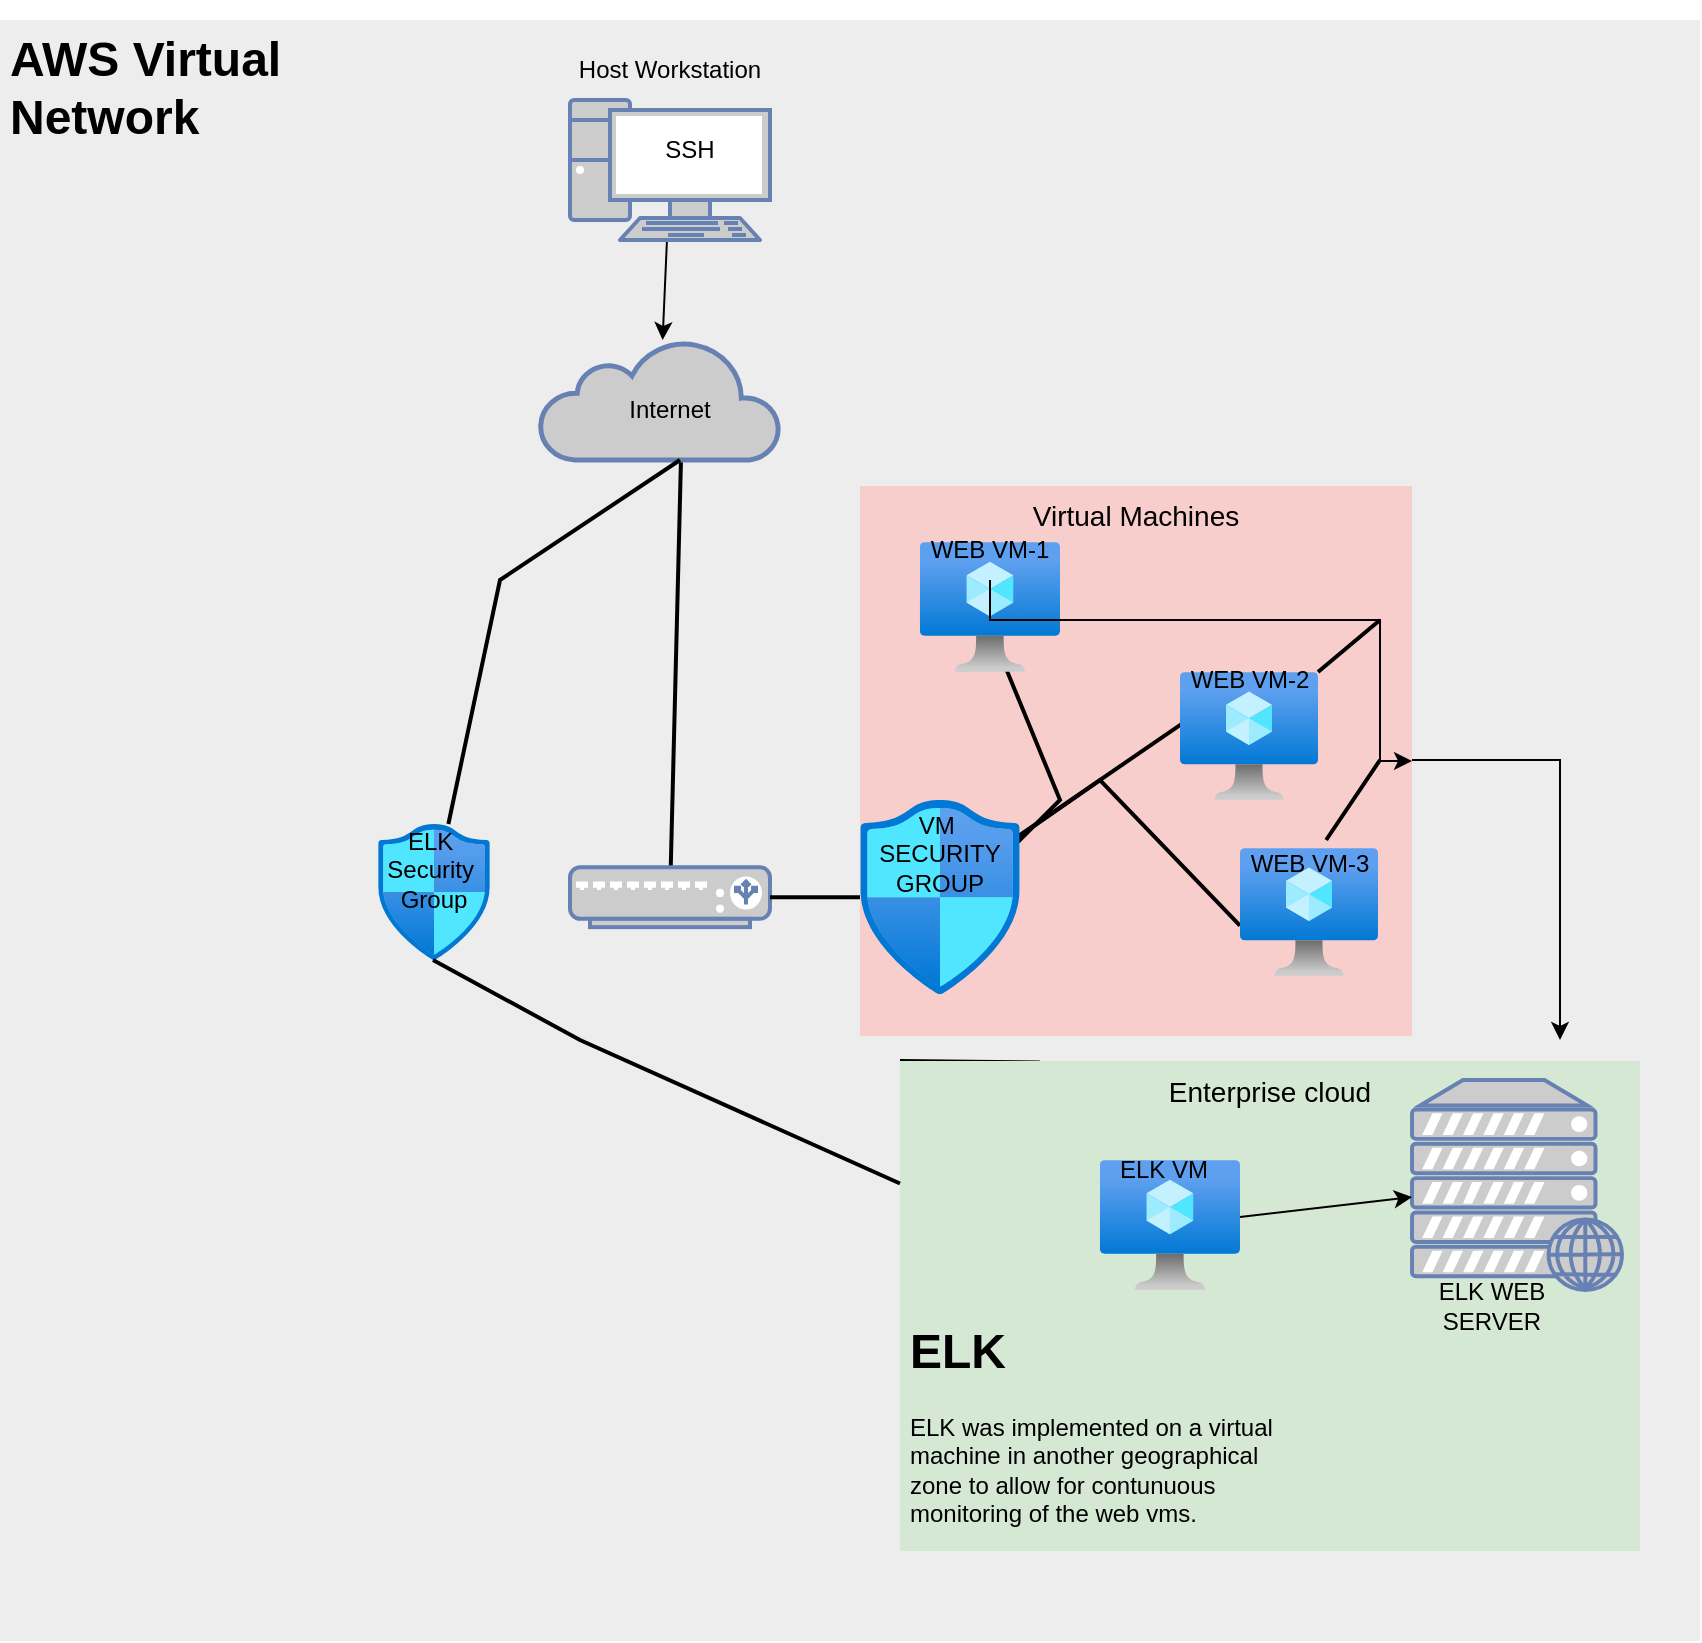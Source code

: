 <mxfile version="15.4.0" type="device"><diagram name="Page-1" id="e3a06f82-3646-2815-327d-82caf3d4e204"><mxGraphModel dx="1662" dy="856" grid="1" gridSize="10" guides="1" tooltips="1" connect="1" arrows="1" fold="1" page="1" pageScale="1.5" pageWidth="1169" pageHeight="826" background="none" math="0" shadow="0"><root><mxCell id="0" style=";html=1;"/><mxCell id="1" style=";html=1;" parent="0"/><mxCell id="6a7d8f32e03d9370-59" value="" style="whiteSpace=wrap;html=1;fillColor=#EDEDED;fontSize=14;strokeColor=none;verticalAlign=top;" parent="1" vertex="1"><mxGeometry x="660" y="150" width="850" height="810.5" as="geometry"/></mxCell><mxCell id="6a7d8f32e03d9370-56" style="edgeStyle=none;rounded=0;html=1;startSize=10;endSize=10;jettySize=auto;orthogonalLoop=1;fontSize=14;endArrow=none;endFill=0;strokeWidth=2;entryX=0.189;entryY=0.003;entryDx=0;entryDy=0;entryPerimeter=0;exitX=0;exitY=0;exitDx=0;exitDy=0;" parent="1" source="6a7d8f32e03d9370-60" target="6a7d8f32e03d9370-60" edge="1"><mxGeometry relative="1" as="geometry"><mxPoint x="1029" y="609.997" as="sourcePoint"/><mxPoint x="1410" y="818.193" as="targetPoint"/></mxGeometry></mxCell><mxCell id="Rdwo-z_1-u7g0kYlHiQl-34" style="edgeStyle=elbowEdgeStyle;rounded=0;orthogonalLoop=1;jettySize=auto;elbow=vertical;html=1;" parent="1" source="6a7d8f32e03d9370-61" edge="1"><mxGeometry relative="1" as="geometry"><mxPoint x="1440" y="660" as="targetPoint"/><Array as="points"><mxPoint x="1430" y="520"/></Array></mxGeometry></mxCell><mxCell id="6a7d8f32e03d9370-61" value="Virtual Machines" style="whiteSpace=wrap;html=1;fillColor=#f8cecc;fontSize=14;strokeColor=none;verticalAlign=top;" parent="1" vertex="1"><mxGeometry x="1090" y="383" width="276" height="275" as="geometry"/></mxCell><mxCell id="6a7d8f32e03d9370-60" value="Enterprise cloud" style="whiteSpace=wrap;html=1;fillColor=#d5e8d4;fontSize=14;strokeColor=none;verticalAlign=top;" parent="1" vertex="1"><mxGeometry x="1110" y="670.5" width="369.96" height="245" as="geometry"/></mxCell><mxCell id="6a7d8f32e03d9370-51" style="edgeStyle=none;rounded=0;html=1;startSize=10;endSize=10;jettySize=auto;orthogonalLoop=1;fontSize=14;endArrow=none;endFill=0;strokeWidth=2;" parent="1" edge="1" source="Rdwo-z_1-u7g0kYlHiQl-13"><mxGeometry relative="1" as="geometry"><mxPoint x="980" y="630" as="sourcePoint"/><mxPoint x="1000.5" y="369.5" as="targetPoint"/></mxGeometry></mxCell><mxCell id="6a7d8f32e03d9370-53" style="edgeStyle=none;rounded=0;html=1;startSize=10;endSize=10;jettySize=auto;orthogonalLoop=1;fontSize=14;endArrow=none;endFill=0;strokeWidth=2;startArrow=none;exitX=0.988;exitY=0.216;exitDx=0;exitDy=0;exitPerimeter=0;" parent="1" source="Rdwo-z_1-u7g0kYlHiQl-5" edge="1"><mxGeometry relative="1" as="geometry"><mxPoint x="1145.999" y="559" as="sourcePoint"/><mxPoint x="1157.158" y="460" as="targetPoint"/><Array as="points"><mxPoint x="1190" y="540"/></Array></mxGeometry></mxCell><mxCell id="6a7d8f32e03d9370-54" style="edgeStyle=none;rounded=0;html=1;startSize=10;endSize=10;jettySize=auto;orthogonalLoop=1;fontSize=14;endArrow=none;endFill=0;strokeWidth=2;" parent="1" edge="1"><mxGeometry relative="1" as="geometry"><mxPoint x="1146.0" y="574" as="sourcePoint"/><mxPoint x="1253.81" y="499.9" as="targetPoint"/></mxGeometry></mxCell><mxCell id="6a7d8f32e03d9370-55" style="edgeStyle=none;rounded=0;html=1;startSize=10;endSize=10;jettySize=auto;orthogonalLoop=1;fontSize=14;endArrow=none;endFill=0;strokeWidth=2;" parent="1" edge="1"><mxGeometry relative="1" as="geometry"><mxPoint x="1110" y="599.649" as="sourcePoint"/><mxPoint x="1280" y="602.86" as="targetPoint"/><Array as="points"><mxPoint x="1210" y="530"/></Array></mxGeometry></mxCell><mxCell id="Rdwo-z_1-u7g0kYlHiQl-1" value="" style="aspect=fixed;html=1;points=[];align=center;image;fontSize=12;image=img/lib/azure2/networking/Network_Security_Groups.svg;" parent="1" vertex="1"><mxGeometry x="849" y="552" width="56.0" height="68" as="geometry"/></mxCell><mxCell id="Rdwo-z_1-u7g0kYlHiQl-2" value="" style="aspect=fixed;html=1;points=[];align=center;image;fontSize=12;image=img/lib/azure2/compute/Virtual_Machine.svg;" parent="1" vertex="1"><mxGeometry x="1119.92" y="411" width="70.08" height="65" as="geometry"/></mxCell><mxCell id="Rdwo-z_1-u7g0kYlHiQl-3" value="" style="aspect=fixed;html=1;points=[];align=center;image;fontSize=12;image=img/lib/azure2/compute/Virtual_Machine.svg;" parent="1" vertex="1"><mxGeometry x="1280" y="564" width="69" height="64" as="geometry"/></mxCell><mxCell id="Rdwo-z_1-u7g0kYlHiQl-4" value="" style="aspect=fixed;html=1;points=[];align=center;image;fontSize=12;image=img/lib/azure2/compute/Virtual_Machine.svg;" parent="1" vertex="1"><mxGeometry x="1250" y="476" width="69" height="64" as="geometry"/></mxCell><mxCell id="Rdwo-z_1-u7g0kYlHiQl-5" value="" style="aspect=fixed;html=1;points=[];align=center;image;fontSize=12;image=img/lib/azure2/networking/Network_Security_Groups.svg;" parent="1" vertex="1"><mxGeometry x="1090" y="540" width="80" height="97.13" as="geometry"/></mxCell><mxCell id="Rdwo-z_1-u7g0kYlHiQl-9" value="" style="fontColor=#0066CC;verticalAlign=top;verticalLabelPosition=bottom;labelPosition=center;align=center;html=1;outlineConnect=0;fillColor=#CCCCCC;strokeColor=#6881B3;gradientColor=none;gradientDirection=north;strokeWidth=2;shape=mxgraph.networks.web_server;" parent="1" vertex="1"><mxGeometry x="1366" y="680" width="105" height="105" as="geometry"/></mxCell><mxCell id="Rdwo-z_1-u7g0kYlHiQl-13" value="" style="fontColor=#0066CC;verticalAlign=top;verticalLabelPosition=bottom;labelPosition=center;align=center;html=1;outlineConnect=0;fillColor=#CCCCCC;strokeColor=#6881B3;gradientColor=none;gradientDirection=north;strokeWidth=2;shape=mxgraph.networks.load_balancer;" parent="1" vertex="1"><mxGeometry x="945" y="573.57" width="100" height="30" as="geometry"/></mxCell><mxCell id="Rdwo-z_1-u7g0kYlHiQl-14" value="VM&amp;nbsp;&lt;br&gt;SECURITY&lt;br&gt;GROUP" style="text;html=1;strokeColor=none;fillColor=none;align=center;verticalAlign=middle;whiteSpace=wrap;rounded=0;" parent="1" vertex="1"><mxGeometry x="1100" y="552" width="60" height="30" as="geometry"/></mxCell><mxCell id="Rdwo-z_1-u7g0kYlHiQl-36" style="edgeStyle=orthogonalEdgeStyle;rounded=0;orthogonalLoop=1;jettySize=auto;html=1;entryX=1;entryY=0.5;entryDx=0;entryDy=0;" parent="1" source="Rdwo-z_1-u7g0kYlHiQl-17" target="6a7d8f32e03d9370-61" edge="1"><mxGeometry relative="1" as="geometry"><mxPoint x="1350" y="520" as="targetPoint"/><Array as="points"><mxPoint x="1155" y="450"/><mxPoint x="1350" y="450"/><mxPoint x="1350" y="521"/></Array></mxGeometry></mxCell><mxCell id="Rdwo-z_1-u7g0kYlHiQl-17" value="WEB VM-1" style="text;html=1;strokeColor=none;fillColor=none;align=center;verticalAlign=middle;whiteSpace=wrap;rounded=0;" parent="1" vertex="1"><mxGeometry x="1120" y="400" width="70" height="30" as="geometry"/></mxCell><mxCell id="Rdwo-z_1-u7g0kYlHiQl-19" value="WEB VM-2" style="text;html=1;strokeColor=none;fillColor=none;align=center;verticalAlign=middle;whiteSpace=wrap;rounded=0;" parent="1" vertex="1"><mxGeometry x="1250" y="465" width="70" height="30" as="geometry"/></mxCell><mxCell id="Rdwo-z_1-u7g0kYlHiQl-20" value="WEB VM-3" style="text;html=1;strokeColor=none;fillColor=none;align=center;verticalAlign=middle;whiteSpace=wrap;rounded=0;" parent="1" vertex="1"><mxGeometry x="1280" y="560" width="70" height="24" as="geometry"/></mxCell><mxCell id="Rdwo-z_1-u7g0kYlHiQl-23" style="edgeStyle=none;rounded=0;orthogonalLoop=1;jettySize=auto;html=1;" parent="1" source="Rdwo-z_1-u7g0kYlHiQl-21" target="Rdwo-z_1-u7g0kYlHiQl-22" edge="1"><mxGeometry relative="1" as="geometry"><Array as="points"/></mxGeometry></mxCell><mxCell id="Rdwo-z_1-u7g0kYlHiQl-21" value="" style="fontColor=#0066CC;verticalAlign=top;verticalLabelPosition=bottom;labelPosition=center;align=center;html=1;outlineConnect=0;fillColor=#CCCCCC;strokeColor=#6881B3;gradientColor=none;gradientDirection=north;strokeWidth=2;shape=mxgraph.networks.pc;" parent="1" vertex="1"><mxGeometry x="945" y="190" width="100" height="70" as="geometry"/></mxCell><mxCell id="Rdwo-z_1-u7g0kYlHiQl-22" value="" style="html=1;outlineConnect=0;fillColor=#CCCCCC;strokeColor=#6881B3;gradientColor=none;gradientDirection=north;strokeWidth=2;shape=mxgraph.networks.cloud;fontColor=#ffffff;" parent="1" vertex="1"><mxGeometry x="930" y="310" width="120" height="60" as="geometry"/></mxCell><mxCell id="Rdwo-z_1-u7g0kYlHiQl-24" value="Internet" style="text;html=1;strokeColor=none;fillColor=none;align=center;verticalAlign=middle;whiteSpace=wrap;rounded=0;" parent="1" vertex="1"><mxGeometry x="960" y="330" width="70" height="30" as="geometry"/></mxCell><mxCell id="Rdwo-z_1-u7g0kYlHiQl-25" value="Host Workstation" style="text;html=1;strokeColor=none;fillColor=none;align=center;verticalAlign=middle;whiteSpace=wrap;rounded=0;" parent="1" vertex="1"><mxGeometry x="920" y="160" width="150" height="30" as="geometry"/></mxCell><mxCell id="Rdwo-z_1-u7g0kYlHiQl-26" value="SSH" style="text;html=1;strokeColor=none;fillColor=none;align=center;verticalAlign=middle;whiteSpace=wrap;rounded=0;" parent="1" vertex="1"><mxGeometry x="980" y="200" width="50" height="30" as="geometry"/></mxCell><mxCell id="Rdwo-z_1-u7g0kYlHiQl-43" style="edgeStyle=none;rounded=0;orthogonalLoop=1;jettySize=auto;html=1;" parent="1" source="Rdwo-z_1-u7g0kYlHiQl-37" target="Rdwo-z_1-u7g0kYlHiQl-9" edge="1"><mxGeometry relative="1" as="geometry"/></mxCell><mxCell id="Rdwo-z_1-u7g0kYlHiQl-37" value="" style="aspect=fixed;html=1;points=[];align=center;image;fontSize=12;image=img/lib/azure2/compute/Virtual_Machine.svg;" parent="1" vertex="1"><mxGeometry x="1209.92" y="720" width="70.08" height="65" as="geometry"/></mxCell><mxCell id="Rdwo-z_1-u7g0kYlHiQl-40" value="ELK VM" style="text;html=1;strokeColor=none;fillColor=none;align=center;verticalAlign=middle;whiteSpace=wrap;rounded=0;" parent="1" vertex="1"><mxGeometry x="1207.44" y="710" width="70" height="30" as="geometry"/></mxCell><mxCell id="Rdwo-z_1-u7g0kYlHiQl-41" value="ELK WEB&lt;br&gt;SERVER" style="text;html=1;strokeColor=none;fillColor=none;align=center;verticalAlign=middle;whiteSpace=wrap;rounded=0;" parent="1" vertex="1"><mxGeometry x="1371" y="778" width="70" height="30" as="geometry"/></mxCell><mxCell id="Rdwo-z_1-u7g0kYlHiQl-42" style="edgeStyle=none;rounded=0;html=1;startSize=10;endSize=10;jettySize=auto;orthogonalLoop=1;fontSize=14;endArrow=none;endFill=0;strokeWidth=2;" parent="1" source="Rdwo-z_1-u7g0kYlHiQl-13" target="Rdwo-z_1-u7g0kYlHiQl-5" edge="1"><mxGeometry relative="1" as="geometry"><mxPoint x="1040" y="586.35" as="sourcePoint"/><mxPoint x="1174.16" y="637.133" as="targetPoint"/></mxGeometry></mxCell><mxCell id="Rdwo-z_1-u7g0kYlHiQl-47" style="edgeStyle=none;rounded=0;html=1;startSize=10;endSize=10;jettySize=auto;orthogonalLoop=1;fontSize=14;endArrow=none;endFill=0;strokeWidth=2;" parent="1" source="Rdwo-z_1-u7g0kYlHiQl-1" edge="1"><mxGeometry relative="1" as="geometry"><mxPoint x="909.5" y="620.5" as="sourcePoint"/><mxPoint x="1000" y="370" as="targetPoint"/><Array as="points"><mxPoint x="910" y="430"/></Array></mxGeometry></mxCell><mxCell id="Rdwo-z_1-u7g0kYlHiQl-48" style="edgeStyle=none;rounded=0;html=1;startSize=10;endSize=10;jettySize=auto;orthogonalLoop=1;fontSize=14;endArrow=none;endFill=0;strokeWidth=2;exitX=0;exitY=0.25;exitDx=0;exitDy=0;" parent="1" source="6a7d8f32e03d9370-60" edge="1"><mxGeometry relative="1" as="geometry"><mxPoint x="870" y="720" as="sourcePoint"/><mxPoint x="876.5" y="620" as="targetPoint"/><Array as="points"><mxPoint x="950" y="660"/></Array></mxGeometry></mxCell><mxCell id="Rdwo-z_1-u7g0kYlHiQl-51" style="edgeStyle=none;rounded=0;html=1;startSize=10;endSize=10;jettySize=auto;orthogonalLoop=1;fontSize=14;endArrow=none;endFill=0;strokeWidth=2;" parent="1" edge="1"><mxGeometry relative="1" as="geometry"><mxPoint x="1319.0" y="476" as="sourcePoint"/><mxPoint x="1350" y="450" as="targetPoint"/></mxGeometry></mxCell><mxCell id="Rdwo-z_1-u7g0kYlHiQl-53" value="&lt;h1&gt;AWS Virtual Network&lt;/h1&gt;" style="text;html=1;strokeColor=none;fillColor=none;spacing=5;spacingTop=-20;whiteSpace=wrap;overflow=hidden;rounded=0;" parent="1" vertex="1"><mxGeometry x="660" y="150" width="190" height="60" as="geometry"/></mxCell><mxCell id="Rdwo-z_1-u7g0kYlHiQl-57" style="edgeStyle=none;rounded=0;html=1;startSize=10;endSize=10;jettySize=auto;orthogonalLoop=1;fontSize=14;endArrow=none;endFill=0;strokeWidth=2;" parent="1" target="Rdwo-z_1-u7g0kYlHiQl-20" edge="1"><mxGeometry relative="1" as="geometry"><mxPoint x="1350" y="520" as="sourcePoint"/><mxPoint x="1360" y="460" as="targetPoint"/></mxGeometry></mxCell><mxCell id="Rdwo-z_1-u7g0kYlHiQl-58" value="ELK&amp;nbsp;&lt;br&gt;Security&amp;nbsp;&lt;br&gt;Group" style="text;html=1;strokeColor=none;fillColor=none;align=center;verticalAlign=middle;whiteSpace=wrap;rounded=0;" parent="1" vertex="1"><mxGeometry x="852" y="560" width="50" height="30" as="geometry"/></mxCell><mxCell id="Rdwo-z_1-u7g0kYlHiQl-60" value="&lt;h1&gt;ELK&lt;/h1&gt;&lt;p&gt;ELK was implemented on a virtual machine in another geographical zone to allow for contunuous monitoring of the web vms.&lt;/p&gt;" style="text;html=1;strokeColor=none;fillColor=none;spacing=5;spacingTop=-20;whiteSpace=wrap;overflow=hidden;rounded=0;" parent="1" vertex="1"><mxGeometry x="1110" y="795.5" width="190" height="120" as="geometry"/></mxCell></root></mxGraphModel></diagram></mxfile>